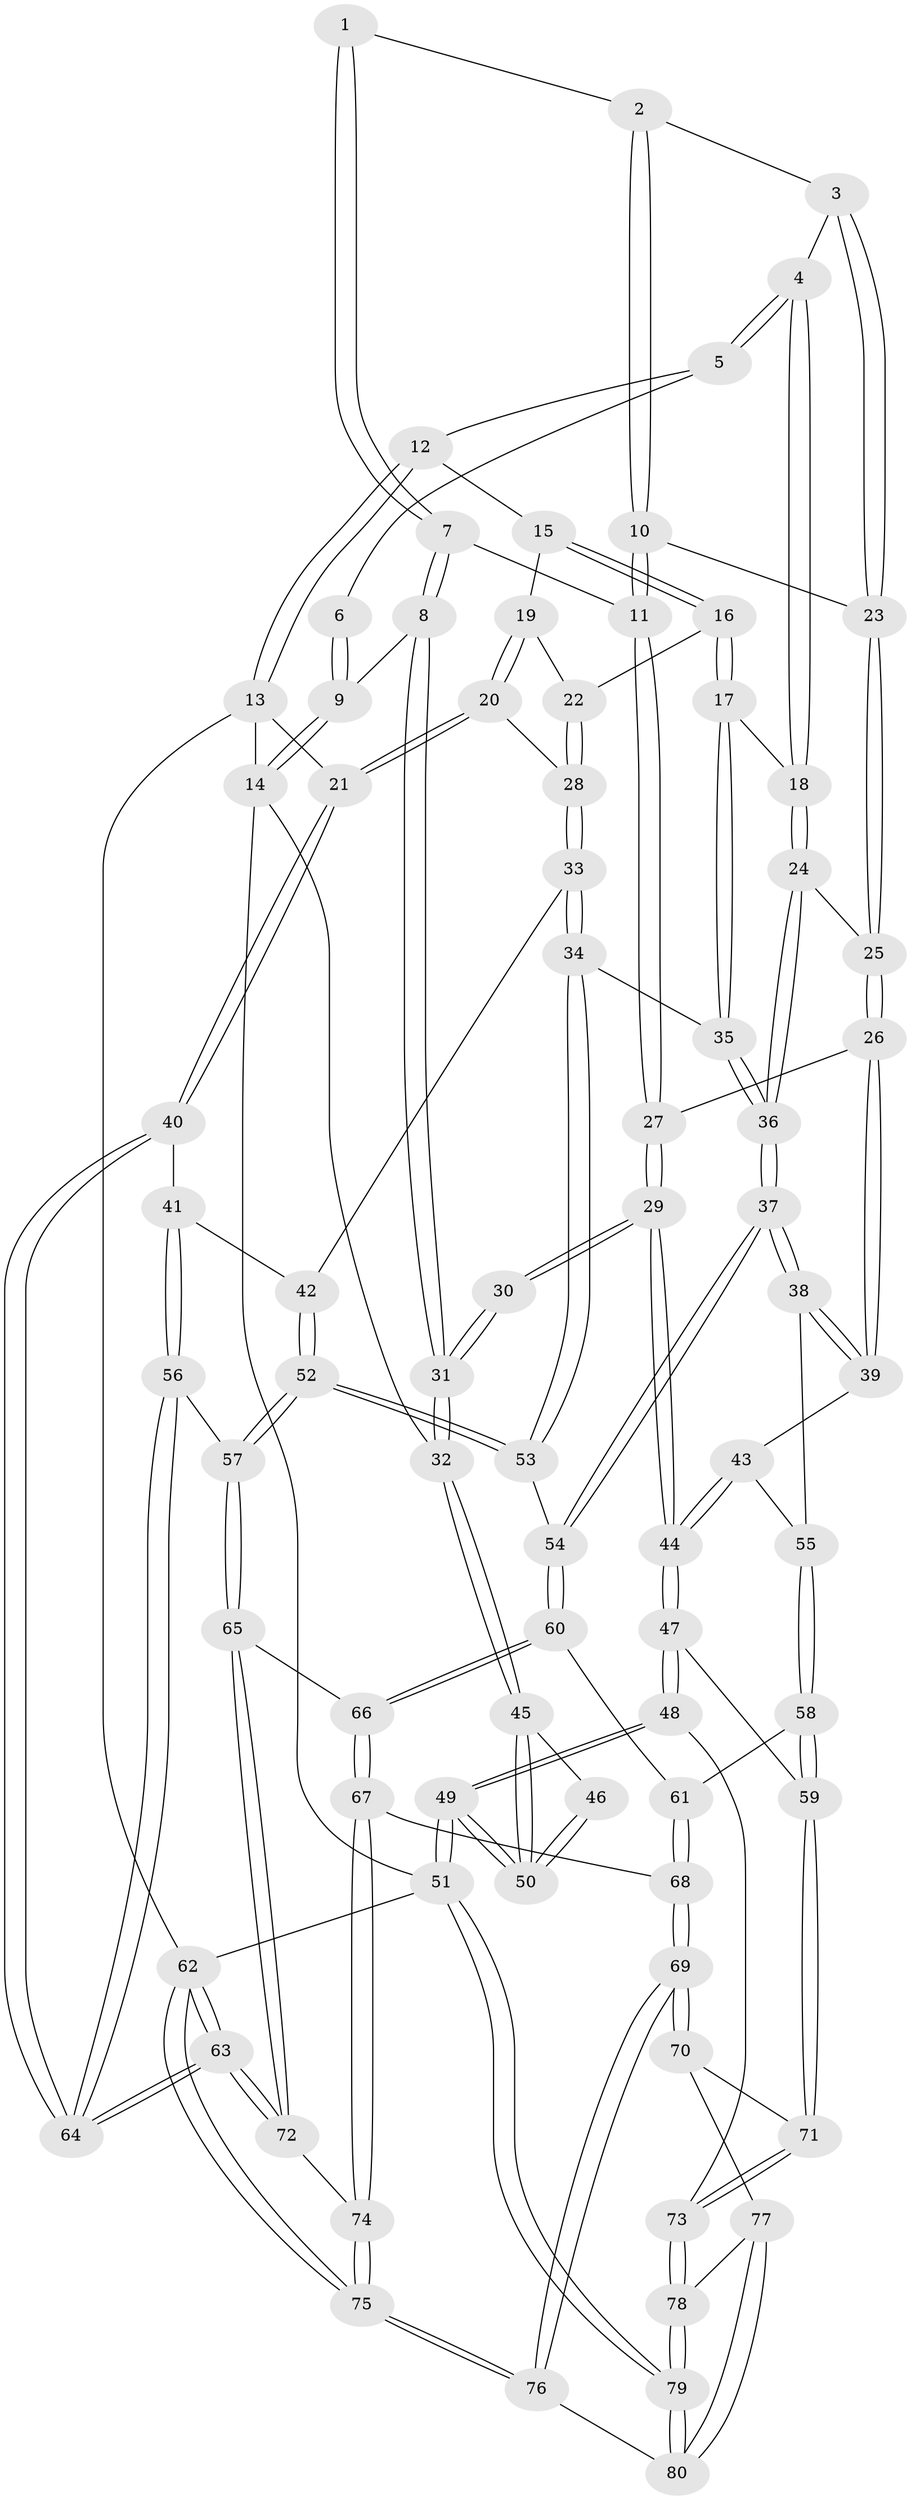 // coarse degree distribution, {5: 0.24, 6: 0.04, 3: 0.36, 4: 0.28, 2: 0.04, 7: 0.04}
// Generated by graph-tools (version 1.1) at 2025/38/03/04/25 23:38:32]
// undirected, 80 vertices, 197 edges
graph export_dot {
  node [color=gray90,style=filled];
  1 [pos="+0.24907547653168277+0"];
  2 [pos="+0.3384240552265589+0.0419076563241398"];
  3 [pos="+0.43687804863124746+0.11685762833691808"];
  4 [pos="+0.4415978576873645+0.11513967151160362"];
  5 [pos="+0.5907089111078033+0"];
  6 [pos="+0.19311619659571033+0"];
  7 [pos="+0.2806636032334968+0.17303224351423743"];
  8 [pos="+0.1968367808746171+0.19712054494221523"];
  9 [pos="+0+0"];
  10 [pos="+0.3195245985339799+0.1708242978833904"];
  11 [pos="+0.2931496136159815+0.17638812944580243"];
  12 [pos="+0.6623569120983499+0"];
  13 [pos="+1+0"];
  14 [pos="+0+0"];
  15 [pos="+0.6722193458819254+0.013542142968951378"];
  16 [pos="+0.5934292774391176+0.2093134108627505"];
  17 [pos="+0.5765338497926545+0.22372021323746433"];
  18 [pos="+0.5309399675091051+0.2115781333120533"];
  19 [pos="+0.7324425750231777+0.11623359215898241"];
  20 [pos="+0.8769711958122108+0.25204396704333604"];
  21 [pos="+1+0.20729564117537627"];
  22 [pos="+0.6958059952369495+0.22742194707858726"];
  23 [pos="+0.36522974178527595+0.16570037493554635"];
  24 [pos="+0.4465350789342854+0.2752006312995793"];
  25 [pos="+0.41821785803406375+0.2722421697184281"];
  26 [pos="+0.3388301252585913+0.34492475238985276"];
  27 [pos="+0.3339623832418198+0.34236200086502216"];
  28 [pos="+0.7952225905856193+0.30000645056773606"];
  29 [pos="+0.1573444991638743+0.3573547274315654"];
  30 [pos="+0.15307309186770948+0.3520958306271414"];
  31 [pos="+0.14992842216155203+0.27336067480581927"];
  32 [pos="+0+0.033372372246115486"];
  33 [pos="+0.7568153079273298+0.3510320278876146"];
  34 [pos="+0.7162422431398758+0.3804109874062381"];
  35 [pos="+0.5905158901240076+0.3153528857504058"];
  36 [pos="+0.5013614706184301+0.3979752141575731"];
  37 [pos="+0.47780750352932627+0.44914649246370325"];
  38 [pos="+0.43628557541621926+0.4343907390263207"];
  39 [pos="+0.3396405551451972+0.3463236997462173"];
  40 [pos="+1+0.24274589869762223"];
  41 [pos="+0.9329162374526959+0.45606952141098267"];
  42 [pos="+0.8496073027030955+0.4515421865092012"];
  43 [pos="+0.28349235770806075+0.47516503838269564"];
  44 [pos="+0.17489115192658994+0.46404403499185753"];
  45 [pos="+0+0.3178722956985249"];
  46 [pos="+0.129183991942261+0.3561440078273206"];
  47 [pos="+0.11846063015330217+0.6054772489165752"];
  48 [pos="+0+0.6799377036407833"];
  49 [pos="+0+0.6706787943603196"];
  50 [pos="+0+0.6333909775063192"];
  51 [pos="+0+1"];
  52 [pos="+0.7300552963419576+0.5937402466497586"];
  53 [pos="+0.687616074878532+0.5044433577225667"];
  54 [pos="+0.48682880167879633+0.4700357804076574"];
  55 [pos="+0.3080471652521071+0.49078857697792705"];
  56 [pos="+0.8997820866793503+0.5661623643907122"];
  57 [pos="+0.7303324439493093+0.5948095828899622"];
  58 [pos="+0.34096502638578097+0.6291133288396491"];
  59 [pos="+0.2773569989211959+0.6653224538085268"];
  60 [pos="+0.4634558518696665+0.559823783946915"];
  61 [pos="+0.3763518113125395+0.6256899666712379"];
  62 [pos="+1+1"];
  63 [pos="+1+0.9962000159542556"];
  64 [pos="+1+0.8710559045975962"];
  65 [pos="+0.7029245061278068+0.6950456156967707"];
  66 [pos="+0.6414879187526091+0.7182581512341127"];
  67 [pos="+0.5816337242612628+0.7786347977435755"];
  68 [pos="+0.5077558426199159+0.8058228271714579"];
  69 [pos="+0.4293655938986009+0.8868703646947178"];
  70 [pos="+0.3275027077775702+0.839234448100587"];
  71 [pos="+0.28901866737712956+0.800630277103623"];
  72 [pos="+0.7466484258153567+0.7311175417386122"];
  73 [pos="+0.1228849721153869+0.8541555394292586"];
  74 [pos="+0.7073407692848017+1"];
  75 [pos="+0.7390450805637581+1"];
  76 [pos="+0.44768284366157096+1"];
  77 [pos="+0.22595984435524938+0.961283708527957"];
  78 [pos="+0.12310165206057788+0.855845418519925"];
  79 [pos="+0+1"];
  80 [pos="+0.25517728703375026+1"];
  1 -- 2;
  1 -- 7;
  1 -- 7;
  2 -- 3;
  2 -- 10;
  2 -- 10;
  3 -- 4;
  3 -- 23;
  3 -- 23;
  4 -- 5;
  4 -- 5;
  4 -- 18;
  4 -- 18;
  5 -- 6;
  5 -- 12;
  6 -- 9;
  6 -- 9;
  7 -- 8;
  7 -- 8;
  7 -- 11;
  8 -- 9;
  8 -- 31;
  8 -- 31;
  9 -- 14;
  9 -- 14;
  10 -- 11;
  10 -- 11;
  10 -- 23;
  11 -- 27;
  11 -- 27;
  12 -- 13;
  12 -- 13;
  12 -- 15;
  13 -- 14;
  13 -- 21;
  13 -- 62;
  14 -- 32;
  14 -- 51;
  15 -- 16;
  15 -- 16;
  15 -- 19;
  16 -- 17;
  16 -- 17;
  16 -- 22;
  17 -- 18;
  17 -- 35;
  17 -- 35;
  18 -- 24;
  18 -- 24;
  19 -- 20;
  19 -- 20;
  19 -- 22;
  20 -- 21;
  20 -- 21;
  20 -- 28;
  21 -- 40;
  21 -- 40;
  22 -- 28;
  22 -- 28;
  23 -- 25;
  23 -- 25;
  24 -- 25;
  24 -- 36;
  24 -- 36;
  25 -- 26;
  25 -- 26;
  26 -- 27;
  26 -- 39;
  26 -- 39;
  27 -- 29;
  27 -- 29;
  28 -- 33;
  28 -- 33;
  29 -- 30;
  29 -- 30;
  29 -- 44;
  29 -- 44;
  30 -- 31;
  30 -- 31;
  31 -- 32;
  31 -- 32;
  32 -- 45;
  32 -- 45;
  33 -- 34;
  33 -- 34;
  33 -- 42;
  34 -- 35;
  34 -- 53;
  34 -- 53;
  35 -- 36;
  35 -- 36;
  36 -- 37;
  36 -- 37;
  37 -- 38;
  37 -- 38;
  37 -- 54;
  37 -- 54;
  38 -- 39;
  38 -- 39;
  38 -- 55;
  39 -- 43;
  40 -- 41;
  40 -- 64;
  40 -- 64;
  41 -- 42;
  41 -- 56;
  41 -- 56;
  42 -- 52;
  42 -- 52;
  43 -- 44;
  43 -- 44;
  43 -- 55;
  44 -- 47;
  44 -- 47;
  45 -- 46;
  45 -- 50;
  45 -- 50;
  46 -- 50;
  46 -- 50;
  47 -- 48;
  47 -- 48;
  47 -- 59;
  48 -- 49;
  48 -- 49;
  48 -- 73;
  49 -- 50;
  49 -- 50;
  49 -- 51;
  49 -- 51;
  51 -- 79;
  51 -- 79;
  51 -- 62;
  52 -- 53;
  52 -- 53;
  52 -- 57;
  52 -- 57;
  53 -- 54;
  54 -- 60;
  54 -- 60;
  55 -- 58;
  55 -- 58;
  56 -- 57;
  56 -- 64;
  56 -- 64;
  57 -- 65;
  57 -- 65;
  58 -- 59;
  58 -- 59;
  58 -- 61;
  59 -- 71;
  59 -- 71;
  60 -- 61;
  60 -- 66;
  60 -- 66;
  61 -- 68;
  61 -- 68;
  62 -- 63;
  62 -- 63;
  62 -- 75;
  62 -- 75;
  63 -- 64;
  63 -- 64;
  63 -- 72;
  63 -- 72;
  65 -- 66;
  65 -- 72;
  65 -- 72;
  66 -- 67;
  66 -- 67;
  67 -- 68;
  67 -- 74;
  67 -- 74;
  68 -- 69;
  68 -- 69;
  69 -- 70;
  69 -- 70;
  69 -- 76;
  69 -- 76;
  70 -- 71;
  70 -- 77;
  71 -- 73;
  71 -- 73;
  72 -- 74;
  73 -- 78;
  73 -- 78;
  74 -- 75;
  74 -- 75;
  75 -- 76;
  75 -- 76;
  76 -- 80;
  77 -- 78;
  77 -- 80;
  77 -- 80;
  78 -- 79;
  78 -- 79;
  79 -- 80;
  79 -- 80;
}
